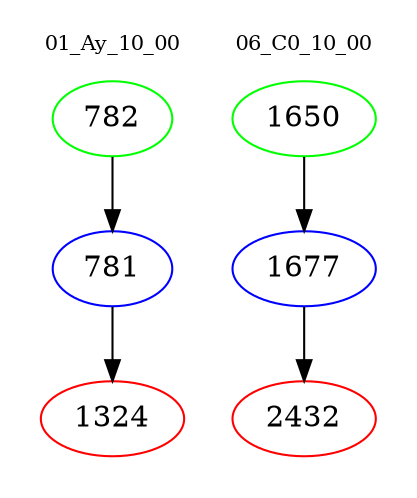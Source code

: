 digraph{
subgraph cluster_0 {
color = white
label = "01_Ay_10_00";
fontsize=10;
T0_782 [label="782", color="green"]
T0_782 -> T0_781 [color="black"]
T0_781 [label="781", color="blue"]
T0_781 -> T0_1324 [color="black"]
T0_1324 [label="1324", color="red"]
}
subgraph cluster_1 {
color = white
label = "06_C0_10_00";
fontsize=10;
T1_1650 [label="1650", color="green"]
T1_1650 -> T1_1677 [color="black"]
T1_1677 [label="1677", color="blue"]
T1_1677 -> T1_2432 [color="black"]
T1_2432 [label="2432", color="red"]
}
}
